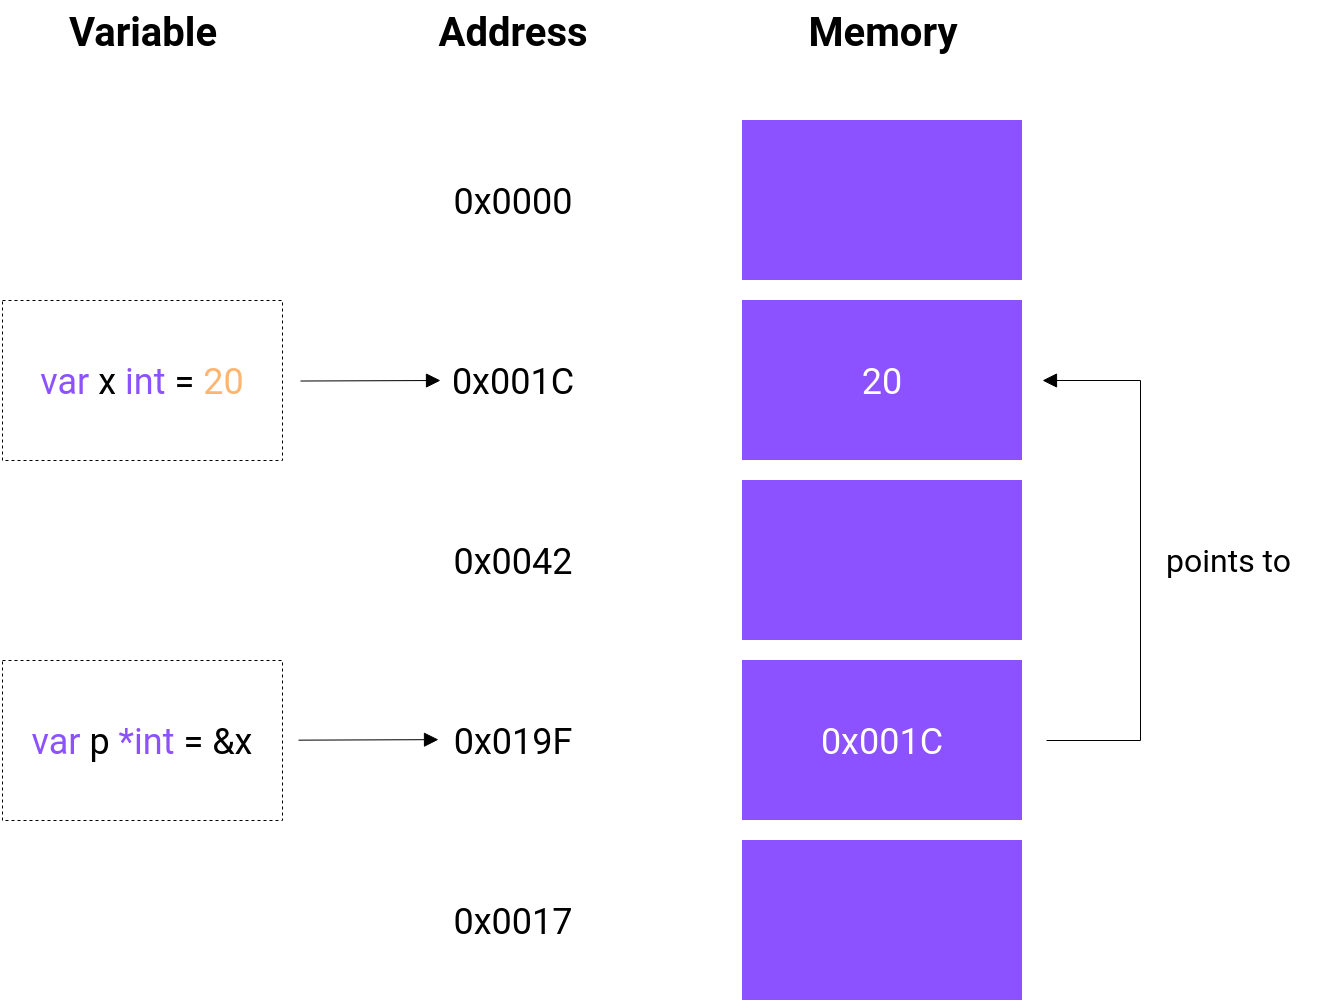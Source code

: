 <mxfile version="17.2.4" type="device"><diagram id="fcjuxXW9TxHpnpfX9COg" name="Page-1"><mxGraphModel dx="1299" dy="953" grid="1" gridSize="10" guides="1" tooltips="1" connect="1" arrows="1" fold="1" page="1" pageScale="1" pageWidth="827" pageHeight="1169" math="0" shadow="0"><root><mxCell id="0"/><mxCell id="1" parent="0"/><mxCell id="sixgnKa7ockKbW-MNZ4A-1" value="" style="rounded=0;whiteSpace=wrap;html=1;fillColor=#8c52ff;strokeColor=none;fontFamily=Roboto;fontSource=https%3A%2F%2Ffonts.googleapis.com%2Fcss%3Ffamily%3DRoboto;" vertex="1" parent="1"><mxGeometry x="650" y="460" width="140" height="80" as="geometry"/></mxCell><mxCell id="sixgnKa7ockKbW-MNZ4A-2" value="&lt;font color=&quot;#000000&quot; style=&quot;font-size: 18px;&quot;&gt;0x0000&lt;/font&gt;" style="text;html=1;align=center;verticalAlign=middle;resizable=0;points=[];autosize=1;strokeColor=none;fillColor=none;fontSize=18;fontFamily=Roboto;fontColor=#FFFFFF;" vertex="1" parent="1"><mxGeometry x="500" y="485" width="70" height="30" as="geometry"/></mxCell><mxCell id="sixgnKa7ockKbW-MNZ4A-3" value="&lt;font color=&quot;#000000&quot; style=&quot;font-size: 20px&quot;&gt;Address&lt;/font&gt;" style="text;html=1;align=center;verticalAlign=middle;resizable=0;points=[];autosize=1;strokeColor=none;fillColor=none;fontSize=20;fontFamily=Roboto;fontColor=#FFFFFF;fontStyle=1" vertex="1" parent="1"><mxGeometry x="490" y="400" width="90" height="30" as="geometry"/></mxCell><mxCell id="sixgnKa7ockKbW-MNZ4A-4" value="&lt;font color=&quot;#000000&quot; style=&quot;font-size: 20px&quot;&gt;Memory&lt;/font&gt;" style="text;html=1;align=center;verticalAlign=middle;resizable=0;points=[];autosize=1;strokeColor=none;fillColor=none;fontSize=20;fontFamily=Roboto;fontColor=#FFFFFF;fontStyle=1" vertex="1" parent="1"><mxGeometry x="675" y="400" width="90" height="30" as="geometry"/></mxCell><mxCell id="sixgnKa7ockKbW-MNZ4A-5" value="&lt;font color=&quot;#000000&quot; style=&quot;font-size: 20px&quot;&gt;Variable&lt;/font&gt;" style="text;html=1;align=center;verticalAlign=middle;resizable=0;points=[];autosize=1;strokeColor=none;fillColor=none;fontSize=20;fontFamily=Roboto;fontColor=#FFFFFF;fontStyle=1" vertex="1" parent="1"><mxGeometry x="305" y="400" width="90" height="30" as="geometry"/></mxCell><mxCell id="sixgnKa7ockKbW-MNZ4A-6" value="&lt;span style=&quot;color: rgb(255 , 255 , 255) ; font-size: 18px&quot;&gt;20&lt;/span&gt;" style="rounded=0;whiteSpace=wrap;html=1;fillColor=#8c52ff;strokeColor=none;fontFamily=Roboto;fontSource=https%3A%2F%2Ffonts.googleapis.com%2Fcss%3Ffamily%3DRoboto;" vertex="1" parent="1"><mxGeometry x="650" y="550" width="140" height="80" as="geometry"/></mxCell><mxCell id="sixgnKa7ockKbW-MNZ4A-7" value="&lt;font color=&quot;#000000&quot; style=&quot;font-size: 18px&quot;&gt;0x001C&lt;/font&gt;" style="text;html=1;align=center;verticalAlign=middle;resizable=0;points=[];autosize=1;strokeColor=none;fillColor=none;fontSize=18;fontFamily=Roboto;fontColor=#FFFFFF;" vertex="1" parent="1"><mxGeometry x="495" y="575" width="80" height="30" as="geometry"/></mxCell><mxCell id="sixgnKa7ockKbW-MNZ4A-8" value="" style="rounded=0;whiteSpace=wrap;html=1;fillColor=#8c52ff;strokeColor=none;fontFamily=Roboto;fontSource=https%3A%2F%2Ffonts.googleapis.com%2Fcss%3Ffamily%3DRoboto;" vertex="1" parent="1"><mxGeometry x="650" y="640" width="140" height="80" as="geometry"/></mxCell><mxCell id="sixgnKa7ockKbW-MNZ4A-9" value="&lt;font color=&quot;#000000&quot; style=&quot;font-size: 18px&quot;&gt;0x0042&lt;/font&gt;" style="text;html=1;align=center;verticalAlign=middle;resizable=0;points=[];autosize=1;strokeColor=none;fillColor=none;fontSize=18;fontFamily=Roboto;fontColor=#FFFFFF;" vertex="1" parent="1"><mxGeometry x="500" y="665" width="70" height="30" as="geometry"/></mxCell><mxCell id="sixgnKa7ockKbW-MNZ4A-10" value="&lt;font style=&quot;font-size: 18px&quot; color=&quot;#ffffff&quot;&gt;0x001C&lt;/font&gt;" style="rounded=0;whiteSpace=wrap;html=1;fillColor=#8c52ff;strokeColor=none;fontFamily=Roboto;fontSource=https%3A%2F%2Ffonts.googleapis.com%2Fcss%3Ffamily%3DRoboto;" vertex="1" parent="1"><mxGeometry x="650" y="730" width="140" height="80" as="geometry"/></mxCell><mxCell id="sixgnKa7ockKbW-MNZ4A-11" value="&lt;font color=&quot;#000000&quot; style=&quot;font-size: 18px&quot;&gt;0x019F&lt;/font&gt;" style="text;html=1;align=center;verticalAlign=middle;resizable=0;points=[];autosize=1;strokeColor=none;fillColor=none;fontSize=18;fontFamily=Roboto;fontColor=#FFFFFF;" vertex="1" parent="1"><mxGeometry x="500" y="755" width="70" height="30" as="geometry"/></mxCell><mxCell id="sixgnKa7ockKbW-MNZ4A-12" value="" style="rounded=0;whiteSpace=wrap;html=1;fillColor=#8c52ff;strokeColor=none;fontFamily=Roboto;fontSource=https%3A%2F%2Ffonts.googleapis.com%2Fcss%3Ffamily%3DRoboto;" vertex="1" parent="1"><mxGeometry x="650" y="820" width="140" height="80" as="geometry"/></mxCell><mxCell id="sixgnKa7ockKbW-MNZ4A-13" value="&lt;font color=&quot;#000000&quot; style=&quot;font-size: 18px&quot;&gt;0x0017&lt;/font&gt;" style="text;html=1;align=center;verticalAlign=middle;resizable=0;points=[];autosize=1;strokeColor=none;fillColor=none;fontSize=18;fontFamily=Roboto;fontColor=#FFFFFF;" vertex="1" parent="1"><mxGeometry x="500" y="845" width="70" height="30" as="geometry"/></mxCell><mxCell id="sixgnKa7ockKbW-MNZ4A-14" value="" style="endArrow=none;html=1;rounded=0;fontFamily=Roboto;fontSource=https%3A%2F%2Ffonts.googleapis.com%2Fcss%3Ffamily%3DRoboto;fontSize=18;fontColor=#000000;strokeWidth=0.5;endFill=0;startArrow=block;startFill=1;" edge="1" parent="1"><mxGeometry width="50" height="50" relative="1" as="geometry"><mxPoint x="800" y="590" as="sourcePoint"/><mxPoint x="802" y="770" as="targetPoint"/><Array as="points"><mxPoint x="849" y="590"/><mxPoint x="849" y="770"/></Array></mxGeometry></mxCell><mxCell id="sixgnKa7ockKbW-MNZ4A-15" value="&lt;font color=&quot;#000000&quot; style=&quot;font-size: 16px&quot;&gt;points to&lt;/font&gt;" style="text;html=1;align=left;verticalAlign=middle;resizable=0;points=[];autosize=1;strokeColor=none;fillColor=none;fontSize=16;fontFamily=Roboto;fontColor=#FFFFFF;" vertex="1" parent="1"><mxGeometry x="860" y="670" width="80" height="20" as="geometry"/></mxCell><mxCell id="sixgnKa7ockKbW-MNZ4A-16" value="&lt;span style=&quot;font-size: 18px&quot;&gt;&lt;font color=&quot;#8c52ff&quot;&gt;var&lt;/font&gt;&lt;/span&gt;&lt;span style=&quot;color: rgb(255 , 255 , 255) ; font-size: 18px&quot;&gt; &lt;/span&gt;&lt;span style=&quot;font-size: 18px&quot;&gt;x&lt;/span&gt;&lt;span style=&quot;color: rgb(255 , 255 , 255) ; font-size: 18px&quot;&gt; &lt;/span&gt;&lt;span style=&quot;font-size: 18px&quot;&gt;&lt;font color=&quot;#8c52ff&quot;&gt;int&lt;/font&gt;&lt;/span&gt;&lt;span style=&quot;color: rgb(255 , 255 , 255) ; font-size: 18px&quot;&gt; &lt;/span&gt;&lt;span style=&quot;font-size: 18px&quot;&gt;=&lt;/span&gt;&lt;span style=&quot;color: rgb(255 , 255 , 255) ; font-size: 18px&quot;&gt; &lt;/span&gt;&lt;span style=&quot;font-size: 18px&quot;&gt;&lt;font color=&quot;#ffb570&quot;&gt;20&lt;/font&gt;&lt;/span&gt;" style="rounded=0;whiteSpace=wrap;html=1;fillColor=#FFFFFF;strokeColor=default;fontFamily=Roboto;fontSource=https%3A%2F%2Ffonts.googleapis.com%2Fcss%3Ffamily%3DRoboto;dashed=1;strokeWidth=0.5;" vertex="1" parent="1"><mxGeometry x="280" y="550" width="140" height="80" as="geometry"/></mxCell><mxCell id="sixgnKa7ockKbW-MNZ4A-17" value="&lt;span style=&quot;font-size: 18px&quot;&gt;&lt;font color=&quot;#8c52ff&quot;&gt;var&lt;/font&gt;&lt;/span&gt;&lt;span style=&quot;color: rgb(255 , 255 , 255) ; font-size: 18px&quot;&gt; &lt;/span&gt;&lt;span style=&quot;font-size: 18px&quot;&gt;p&lt;/span&gt;&lt;span style=&quot;color: rgb(255 , 255 , 255) ; font-size: 18px&quot;&gt; &lt;/span&gt;&lt;span style=&quot;font-size: 18px&quot;&gt;&lt;font color=&quot;#8c52ff&quot;&gt;*int&lt;/font&gt;&lt;/span&gt;&lt;span style=&quot;color: rgb(255 , 255 , 255) ; font-size: 18px&quot;&gt; &lt;/span&gt;&lt;span style=&quot;font-size: 18px&quot;&gt;= &amp;amp;x&lt;/span&gt;" style="rounded=0;whiteSpace=wrap;html=1;fillColor=default;strokeColor=default;fontFamily=Roboto;fontSource=https%3A%2F%2Ffonts.googleapis.com%2Fcss%3Ffamily%3DRoboto;dashed=1;strokeWidth=0.5;" vertex="1" parent="1"><mxGeometry x="280" y="730" width="140" height="80" as="geometry"/></mxCell><mxCell id="sixgnKa7ockKbW-MNZ4A-18" value="" style="endArrow=block;html=1;rounded=0;fontFamily=Roboto;fontSource=https%3A%2F%2Ffonts.googleapis.com%2Fcss%3Ffamily%3DRoboto;fontSize=18;fontColor=#000000;strokeWidth=0.5;endFill=1;" edge="1" parent="1"><mxGeometry width="50" height="50" relative="1" as="geometry"><mxPoint x="429" y="590.26" as="sourcePoint"/><mxPoint x="499" y="590" as="targetPoint"/></mxGeometry></mxCell><mxCell id="sixgnKa7ockKbW-MNZ4A-19" value="" style="endArrow=block;html=1;rounded=0;fontFamily=Roboto;fontSource=https%3A%2F%2Ffonts.googleapis.com%2Fcss%3Ffamily%3DRoboto;fontSize=18;fontColor=#000000;strokeWidth=0.5;endFill=1;" edge="1" parent="1"><mxGeometry width="50" height="50" relative="1" as="geometry"><mxPoint x="428" y="769.83" as="sourcePoint"/><mxPoint x="498" y="769.57" as="targetPoint"/></mxGeometry></mxCell></root></mxGraphModel></diagram></mxfile>